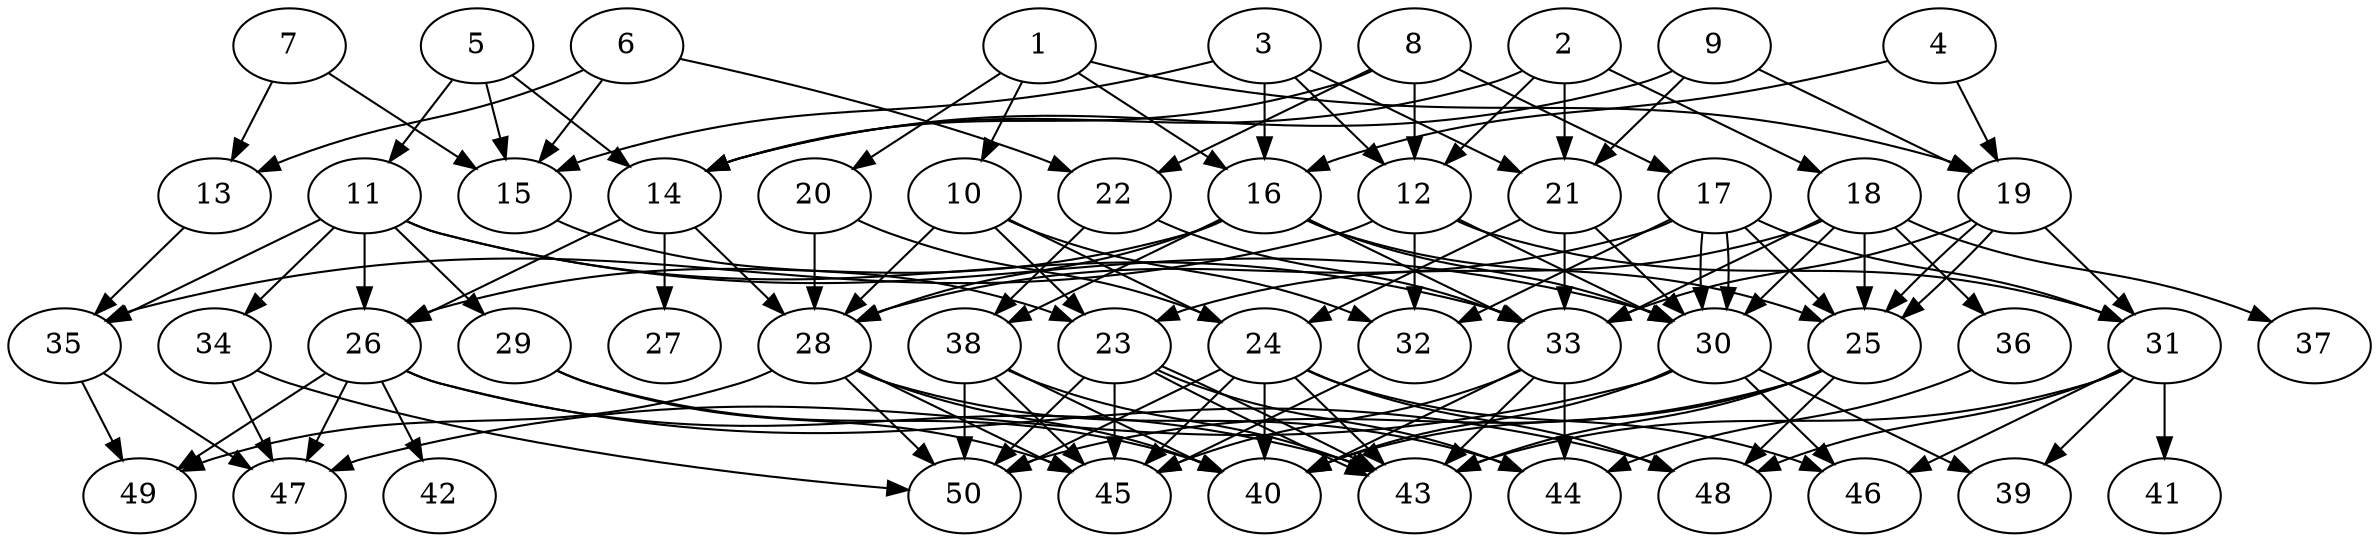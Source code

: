 // DAG automatically generated by daggen at Thu Oct  3 14:07:58 2019
// ./daggen --dot -n 50 --ccr 0.3 --fat 0.7 --regular 0.5 --density 0.5 --mindata 5242880 --maxdata 52428800 
digraph G {
  1 [size="131379200", alpha="0.02", expect_size="39413760"] 
  1 -> 10 [size ="39413760"]
  1 -> 16 [size ="39413760"]
  1 -> 19 [size ="39413760"]
  1 -> 20 [size ="39413760"]
  2 [size="41710933", alpha="0.01", expect_size="12513280"] 
  2 -> 12 [size ="12513280"]
  2 -> 14 [size ="12513280"]
  2 -> 18 [size ="12513280"]
  2 -> 21 [size ="12513280"]
  3 [size="37758293", alpha="0.01", expect_size="11327488"] 
  3 -> 12 [size ="11327488"]
  3 -> 15 [size ="11327488"]
  3 -> 16 [size ="11327488"]
  3 -> 21 [size ="11327488"]
  4 [size="96788480", alpha="0.00", expect_size="29036544"] 
  4 -> 16 [size ="29036544"]
  4 -> 19 [size ="29036544"]
  5 [size="150910293", alpha="0.19", expect_size="45273088"] 
  5 -> 11 [size ="45273088"]
  5 -> 14 [size ="45273088"]
  5 -> 15 [size ="45273088"]
  6 [size="141509973", alpha="0.17", expect_size="42452992"] 
  6 -> 13 [size ="42452992"]
  6 -> 15 [size ="42452992"]
  6 -> 22 [size ="42452992"]
  7 [size="26262187", alpha="0.16", expect_size="7878656"] 
  7 -> 13 [size ="7878656"]
  7 -> 15 [size ="7878656"]
  8 [size="51496960", alpha="0.02", expect_size="15449088"] 
  8 -> 12 [size ="15449088"]
  8 -> 14 [size ="15449088"]
  8 -> 17 [size ="15449088"]
  8 -> 22 [size ="15449088"]
  9 [size="79800320", alpha="0.14", expect_size="23940096"] 
  9 -> 14 [size ="23940096"]
  9 -> 19 [size ="23940096"]
  9 -> 21 [size ="23940096"]
  10 [size="104755200", alpha="0.07", expect_size="31426560"] 
  10 -> 23 [size ="31426560"]
  10 -> 24 [size ="31426560"]
  10 -> 28 [size ="31426560"]
  10 -> 32 [size ="31426560"]
  11 [size="160122880", alpha="0.10", expect_size="48036864"] 
  11 -> 26 [size ="48036864"]
  11 -> 29 [size ="48036864"]
  11 -> 30 [size ="48036864"]
  11 -> 33 [size ="48036864"]
  11 -> 34 [size ="48036864"]
  11 -> 35 [size ="48036864"]
  12 [size="18909867", alpha="0.04", expect_size="5672960"] 
  12 -> 30 [size ="5672960"]
  12 -> 31 [size ="5672960"]
  12 -> 32 [size ="5672960"]
  12 -> 35 [size ="5672960"]
  13 [size="29900800", alpha="0.03", expect_size="8970240"] 
  13 -> 35 [size ="8970240"]
  14 [size="39325013", alpha="0.09", expect_size="11797504"] 
  14 -> 26 [size ="11797504"]
  14 -> 27 [size ="11797504"]
  14 -> 28 [size ="11797504"]
  15 [size="42246827", alpha="0.01", expect_size="12674048"] 
  15 -> 23 [size ="12674048"]
  16 [size="35850240", alpha="0.18", expect_size="10755072"] 
  16 -> 25 [size ="10755072"]
  16 -> 26 [size ="10755072"]
  16 -> 28 [size ="10755072"]
  16 -> 30 [size ="10755072"]
  16 -> 33 [size ="10755072"]
  16 -> 38 [size ="10755072"]
  17 [size="170796373", alpha="0.10", expect_size="51238912"] 
  17 -> 25 [size ="51238912"]
  17 -> 28 [size ="51238912"]
  17 -> 30 [size ="51238912"]
  17 -> 30 [size ="51238912"]
  17 -> 31 [size ="51238912"]
  17 -> 32 [size ="51238912"]
  18 [size="142687573", alpha="0.00", expect_size="42806272"] 
  18 -> 23 [size ="42806272"]
  18 -> 25 [size ="42806272"]
  18 -> 30 [size ="42806272"]
  18 -> 33 [size ="42806272"]
  18 -> 36 [size ="42806272"]
  18 -> 37 [size ="42806272"]
  19 [size="156770987", alpha="0.10", expect_size="47031296"] 
  19 -> 25 [size ="47031296"]
  19 -> 25 [size ="47031296"]
  19 -> 31 [size ="47031296"]
  19 -> 33 [size ="47031296"]
  20 [size="113442133", alpha="0.08", expect_size="34032640"] 
  20 -> 24 [size ="34032640"]
  20 -> 28 [size ="34032640"]
  21 [size="165563733", alpha="0.20", expect_size="49669120"] 
  21 -> 24 [size ="49669120"]
  21 -> 30 [size ="49669120"]
  21 -> 33 [size ="49669120"]
  22 [size="87681707", alpha="0.15", expect_size="26304512"] 
  22 -> 33 [size ="26304512"]
  22 -> 38 [size ="26304512"]
  23 [size="117172907", alpha="0.13", expect_size="35151872"] 
  23 -> 43 [size ="35151872"]
  23 -> 43 [size ="35151872"]
  23 -> 44 [size ="35151872"]
  23 -> 45 [size ="35151872"]
  23 -> 50 [size ="35151872"]
  24 [size="137256960", alpha="0.00", expect_size="41177088"] 
  24 -> 40 [size ="41177088"]
  24 -> 43 [size ="41177088"]
  24 -> 45 [size ="41177088"]
  24 -> 46 [size ="41177088"]
  24 -> 48 [size ="41177088"]
  24 -> 50 [size ="41177088"]
  25 [size="53715627", alpha="0.05", expect_size="16114688"] 
  25 -> 40 [size ="16114688"]
  25 -> 43 [size ="16114688"]
  25 -> 48 [size ="16114688"]
  25 -> 50 [size ="16114688"]
  26 [size="61552640", alpha="0.06", expect_size="18465792"] 
  26 -> 42 [size ="18465792"]
  26 -> 43 [size ="18465792"]
  26 -> 47 [size ="18465792"]
  26 -> 48 [size ="18465792"]
  26 -> 49 [size ="18465792"]
  27 [size="44110507", alpha="0.07", expect_size="13233152"] 
  28 [size="125706240", alpha="0.13", expect_size="37711872"] 
  28 -> 40 [size ="37711872"]
  28 -> 44 [size ="37711872"]
  28 -> 45 [size ="37711872"]
  28 -> 49 [size ="37711872"]
  28 -> 50 [size ="37711872"]
  29 [size="129437013", alpha="0.07", expect_size="38831104"] 
  29 -> 40 [size ="38831104"]
  29 -> 45 [size ="38831104"]
  30 [size="51896320", alpha="0.12", expect_size="15568896"] 
  30 -> 39 [size ="15568896"]
  30 -> 40 [size ="15568896"]
  30 -> 46 [size ="15568896"]
  30 -> 47 [size ="15568896"]
  31 [size="112431787", alpha="0.15", expect_size="33729536"] 
  31 -> 39 [size ="33729536"]
  31 -> 41 [size ="33729536"]
  31 -> 43 [size ="33729536"]
  31 -> 46 [size ="33729536"]
  31 -> 48 [size ="33729536"]
  32 [size="110376960", alpha="0.19", expect_size="33113088"] 
  32 -> 45 [size ="33113088"]
  33 [size="69963093", alpha="0.03", expect_size="20988928"] 
  33 -> 40 [size ="20988928"]
  33 -> 43 [size ="20988928"]
  33 -> 44 [size ="20988928"]
  33 -> 45 [size ="20988928"]
  34 [size="168768853", alpha="0.11", expect_size="50630656"] 
  34 -> 47 [size ="50630656"]
  34 -> 50 [size ="50630656"]
  35 [size="171530240", alpha="0.02", expect_size="51459072"] 
  35 -> 47 [size ="51459072"]
  35 -> 49 [size ="51459072"]
  36 [size="54394880", alpha="0.15", expect_size="16318464"] 
  36 -> 44 [size ="16318464"]
  37 [size="98689707", alpha="0.08", expect_size="29606912"] 
  38 [size="155914240", alpha="0.16", expect_size="46774272"] 
  38 -> 40 [size ="46774272"]
  38 -> 43 [size ="46774272"]
  38 -> 45 [size ="46774272"]
  38 -> 50 [size ="46774272"]
  39 [size="102806187", alpha="0.03", expect_size="30841856"] 
  40 [size="158976000", alpha="0.01", expect_size="47692800"] 
  41 [size="97129813", alpha="0.18", expect_size="29138944"] 
  42 [size="59921067", alpha="0.05", expect_size="17976320"] 
  43 [size="48779947", alpha="0.04", expect_size="14633984"] 
  44 [size="76134400", alpha="0.18", expect_size="22840320"] 
  45 [size="163840000", alpha="0.17", expect_size="49152000"] 
  46 [size="22087680", alpha="0.01", expect_size="6626304"] 
  47 [size="141120853", alpha="0.09", expect_size="42336256"] 
  48 [size="45110613", alpha="0.10", expect_size="13533184"] 
  49 [size="173841067", alpha="0.06", expect_size="52152320"] 
  50 [size="37468160", alpha="0.06", expect_size="11240448"] 
}
